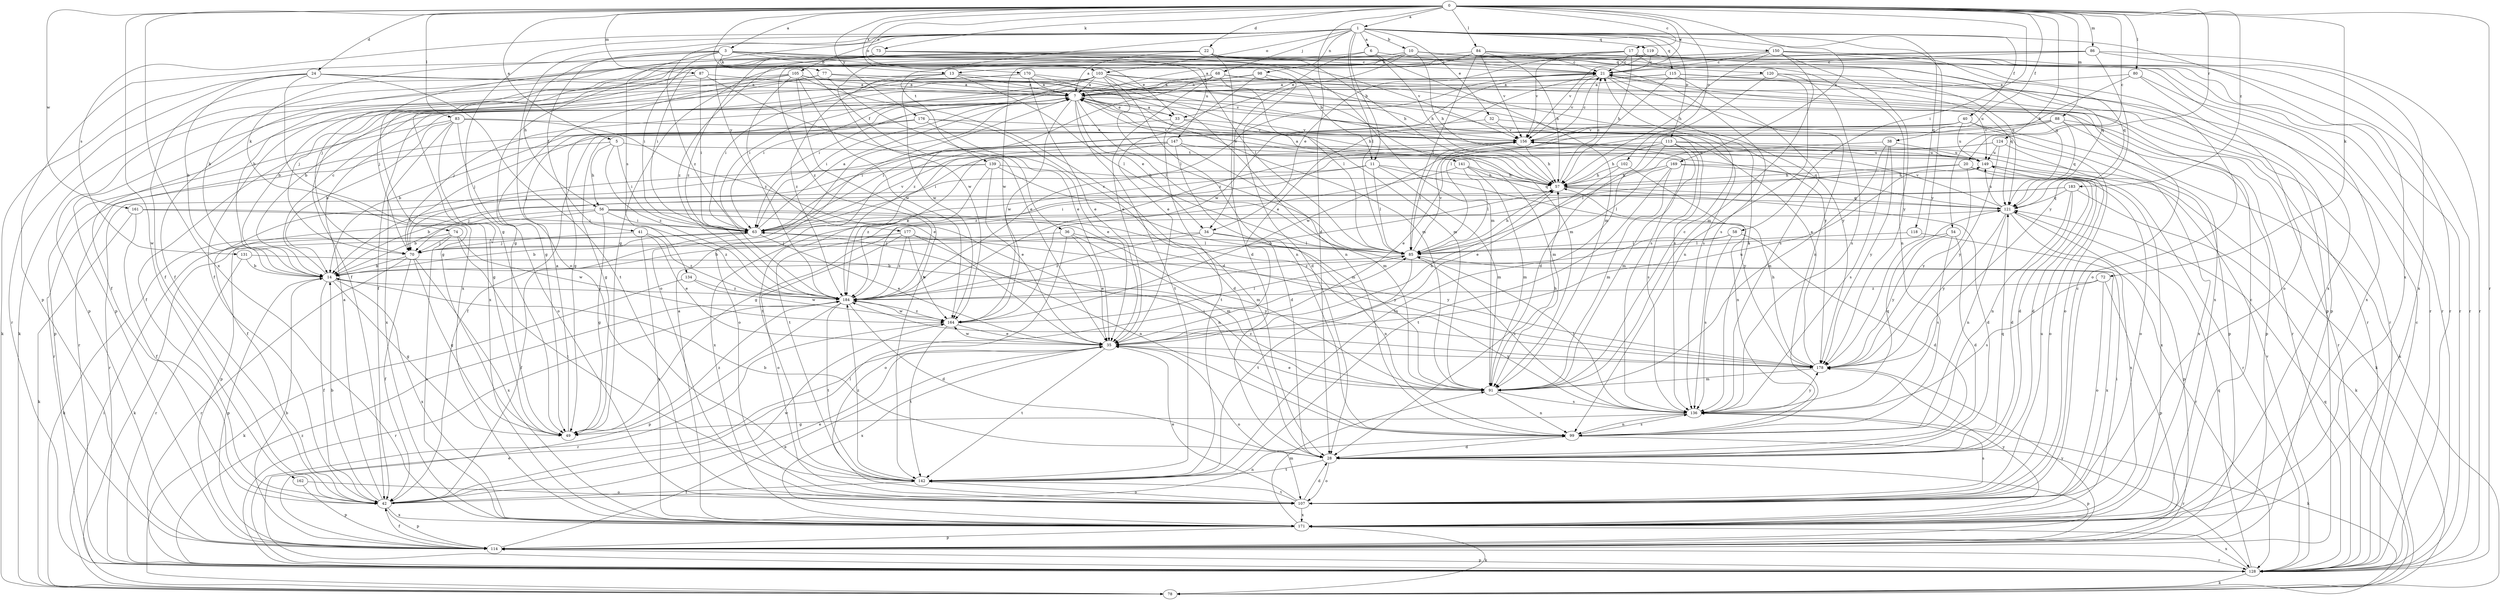 strict digraph  {
0;
1;
3;
5;
6;
7;
10;
11;
13;
14;
17;
20;
21;
22;
24;
28;
32;
33;
34;
35;
36;
38;
40;
41;
42;
49;
54;
56;
57;
58;
63;
68;
70;
72;
73;
74;
77;
78;
80;
83;
84;
85;
86;
87;
88;
91;
98;
99;
102;
103;
105;
107;
113;
114;
115;
118;
119;
120;
121;
124;
128;
131;
134;
136;
139;
141;
142;
147;
149;
150;
156;
161;
162;
164;
169;
170;
171;
176;
177;
178;
183;
184;
0 -> 1  [label=a];
0 -> 3  [label=a];
0 -> 5  [label=a];
0 -> 17  [label=c];
0 -> 20  [label=c];
0 -> 21  [label=c];
0 -> 22  [label=d];
0 -> 24  [label=d];
0 -> 28  [label=d];
0 -> 36  [label=f];
0 -> 38  [label=f];
0 -> 54  [label=h];
0 -> 58  [label=i];
0 -> 72  [label=k];
0 -> 73  [label=k];
0 -> 80  [label=l];
0 -> 83  [label=l];
0 -> 84  [label=l];
0 -> 86  [label=m];
0 -> 87  [label=m];
0 -> 88  [label=m];
0 -> 102  [label=o];
0 -> 103  [label=o];
0 -> 124  [label=r];
0 -> 128  [label=r];
0 -> 161  [label=w];
0 -> 162  [label=w];
0 -> 169  [label=x];
0 -> 170  [label=x];
0 -> 171  [label=x];
0 -> 176  [label=y];
0 -> 183  [label=z];
1 -> 6  [label=a];
1 -> 10  [label=b];
1 -> 11  [label=b];
1 -> 32  [label=e];
1 -> 40  [label=f];
1 -> 49  [label=g];
1 -> 68  [label=j];
1 -> 85  [label=l];
1 -> 98  [label=n];
1 -> 103  [label=o];
1 -> 105  [label=o];
1 -> 107  [label=o];
1 -> 113  [label=p];
1 -> 115  [label=q];
1 -> 118  [label=q];
1 -> 119  [label=q];
1 -> 131  [label=s];
1 -> 139  [label=t];
1 -> 150  [label=v];
1 -> 171  [label=x];
1 -> 177  [label=y];
1 -> 178  [label=y];
1 -> 184  [label=z];
3 -> 11  [label=b];
3 -> 13  [label=b];
3 -> 33  [label=e];
3 -> 41  [label=f];
3 -> 56  [label=h];
3 -> 63  [label=i];
3 -> 74  [label=k];
3 -> 77  [label=k];
3 -> 134  [label=s];
3 -> 147  [label=u];
3 -> 156  [label=v];
5 -> 56  [label=h];
5 -> 63  [label=i];
5 -> 128  [label=r];
5 -> 141  [label=t];
5 -> 184  [label=z];
6 -> 21  [label=c];
6 -> 33  [label=e];
6 -> 57  [label=h];
6 -> 91  [label=m];
6 -> 164  [label=w];
7 -> 33  [label=e];
7 -> 34  [label=e];
7 -> 42  [label=f];
7 -> 49  [label=g];
7 -> 57  [label=h];
7 -> 63  [label=i];
7 -> 70  [label=j];
7 -> 85  [label=l];
7 -> 128  [label=r];
7 -> 141  [label=t];
7 -> 142  [label=t];
7 -> 164  [label=w];
10 -> 13  [label=b];
10 -> 34  [label=e];
10 -> 42  [label=f];
10 -> 57  [label=h];
10 -> 63  [label=i];
10 -> 120  [label=q];
10 -> 121  [label=q];
10 -> 128  [label=r];
10 -> 171  [label=x];
11 -> 57  [label=h];
11 -> 85  [label=l];
11 -> 91  [label=m];
11 -> 128  [label=r];
11 -> 171  [label=x];
11 -> 178  [label=y];
13 -> 7  [label=a];
13 -> 85  [label=l];
13 -> 91  [label=m];
13 -> 114  [label=p];
13 -> 164  [label=w];
13 -> 184  [label=z];
14 -> 21  [label=c];
14 -> 42  [label=f];
14 -> 49  [label=g];
14 -> 114  [label=p];
14 -> 171  [label=x];
14 -> 184  [label=z];
17 -> 21  [label=c];
17 -> 34  [label=e];
17 -> 42  [label=f];
17 -> 57  [label=h];
17 -> 121  [label=q];
17 -> 128  [label=r];
17 -> 156  [label=v];
17 -> 164  [label=w];
20 -> 28  [label=d];
20 -> 49  [label=g];
20 -> 57  [label=h];
20 -> 171  [label=x];
20 -> 178  [label=y];
21 -> 7  [label=a];
21 -> 35  [label=e];
21 -> 99  [label=n];
21 -> 128  [label=r];
21 -> 136  [label=s];
21 -> 156  [label=v];
21 -> 164  [label=w];
22 -> 7  [label=a];
22 -> 14  [label=b];
22 -> 21  [label=c];
22 -> 28  [label=d];
22 -> 114  [label=p];
22 -> 136  [label=s];
22 -> 178  [label=y];
22 -> 184  [label=z];
24 -> 7  [label=a];
24 -> 14  [label=b];
24 -> 49  [label=g];
24 -> 78  [label=k];
24 -> 128  [label=r];
24 -> 142  [label=t];
24 -> 156  [label=v];
28 -> 14  [label=b];
28 -> 107  [label=o];
28 -> 114  [label=p];
28 -> 121  [label=q];
28 -> 142  [label=t];
32 -> 63  [label=i];
32 -> 107  [label=o];
32 -> 156  [label=v];
33 -> 7  [label=a];
33 -> 42  [label=f];
33 -> 91  [label=m];
33 -> 142  [label=t];
33 -> 156  [label=v];
34 -> 14  [label=b];
34 -> 85  [label=l];
34 -> 99  [label=n];
34 -> 184  [label=z];
35 -> 57  [label=h];
35 -> 107  [label=o];
35 -> 142  [label=t];
35 -> 149  [label=u];
35 -> 164  [label=w];
35 -> 171  [label=x];
35 -> 178  [label=y];
36 -> 35  [label=e];
36 -> 70  [label=j];
36 -> 91  [label=m];
36 -> 107  [label=o];
36 -> 178  [label=y];
38 -> 85  [label=l];
38 -> 91  [label=m];
38 -> 136  [label=s];
38 -> 149  [label=u];
38 -> 178  [label=y];
40 -> 63  [label=i];
40 -> 70  [label=j];
40 -> 78  [label=k];
40 -> 114  [label=p];
40 -> 149  [label=u];
40 -> 156  [label=v];
41 -> 35  [label=e];
41 -> 70  [label=j];
41 -> 171  [label=x];
41 -> 184  [label=z];
42 -> 7  [label=a];
42 -> 14  [label=b];
42 -> 35  [label=e];
42 -> 85  [label=l];
42 -> 99  [label=n];
42 -> 114  [label=p];
42 -> 164  [label=w];
42 -> 171  [label=x];
49 -> 7  [label=a];
49 -> 184  [label=z];
54 -> 28  [label=d];
54 -> 85  [label=l];
54 -> 136  [label=s];
54 -> 178  [label=y];
56 -> 14  [label=b];
56 -> 49  [label=g];
56 -> 63  [label=i];
56 -> 91  [label=m];
56 -> 99  [label=n];
56 -> 114  [label=p];
56 -> 136  [label=s];
57 -> 7  [label=a];
57 -> 21  [label=c];
57 -> 28  [label=d];
57 -> 70  [label=j];
57 -> 121  [label=q];
58 -> 28  [label=d];
58 -> 85  [label=l];
58 -> 136  [label=s];
58 -> 184  [label=z];
63 -> 7  [label=a];
63 -> 14  [label=b];
63 -> 35  [label=e];
63 -> 42  [label=f];
63 -> 78  [label=k];
63 -> 85  [label=l];
63 -> 156  [label=v];
68 -> 7  [label=a];
68 -> 35  [label=e];
68 -> 63  [label=i];
68 -> 85  [label=l];
68 -> 128  [label=r];
68 -> 178  [label=y];
68 -> 184  [label=z];
70 -> 14  [label=b];
70 -> 42  [label=f];
70 -> 49  [label=g];
70 -> 128  [label=r];
70 -> 171  [label=x];
72 -> 107  [label=o];
72 -> 114  [label=p];
72 -> 136  [label=s];
72 -> 184  [label=z];
73 -> 21  [label=c];
73 -> 49  [label=g];
73 -> 57  [label=h];
73 -> 85  [label=l];
73 -> 91  [label=m];
73 -> 171  [label=x];
73 -> 184  [label=z];
74 -> 70  [label=j];
74 -> 78  [label=k];
74 -> 142  [label=t];
74 -> 164  [label=w];
74 -> 171  [label=x];
77 -> 7  [label=a];
77 -> 35  [label=e];
77 -> 70  [label=j];
77 -> 91  [label=m];
77 -> 171  [label=x];
78 -> 63  [label=i];
78 -> 121  [label=q];
80 -> 7  [label=a];
80 -> 107  [label=o];
80 -> 171  [label=x];
80 -> 184  [label=z];
83 -> 14  [label=b];
83 -> 35  [label=e];
83 -> 49  [label=g];
83 -> 107  [label=o];
83 -> 114  [label=p];
83 -> 156  [label=v];
83 -> 171  [label=x];
84 -> 7  [label=a];
84 -> 21  [label=c];
84 -> 49  [label=g];
84 -> 57  [label=h];
84 -> 85  [label=l];
84 -> 128  [label=r];
84 -> 156  [label=v];
85 -> 14  [label=b];
85 -> 57  [label=h];
85 -> 136  [label=s];
85 -> 142  [label=t];
85 -> 156  [label=v];
85 -> 171  [label=x];
86 -> 21  [label=c];
86 -> 42  [label=f];
86 -> 70  [label=j];
86 -> 128  [label=r];
86 -> 171  [label=x];
86 -> 178  [label=y];
87 -> 7  [label=a];
87 -> 14  [label=b];
87 -> 35  [label=e];
87 -> 63  [label=i];
88 -> 49  [label=g];
88 -> 114  [label=p];
88 -> 121  [label=q];
88 -> 128  [label=r];
88 -> 156  [label=v];
88 -> 164  [label=w];
91 -> 21  [label=c];
91 -> 35  [label=e];
91 -> 57  [label=h];
91 -> 63  [label=i];
91 -> 99  [label=n];
91 -> 136  [label=s];
98 -> 7  [label=a];
98 -> 28  [label=d];
98 -> 35  [label=e];
98 -> 63  [label=i];
98 -> 136  [label=s];
99 -> 28  [label=d];
99 -> 128  [label=r];
99 -> 136  [label=s];
102 -> 35  [label=e];
102 -> 57  [label=h];
102 -> 99  [label=n];
103 -> 7  [label=a];
103 -> 14  [label=b];
103 -> 42  [label=f];
103 -> 63  [label=i];
103 -> 85  [label=l];
103 -> 91  [label=m];
103 -> 99  [label=n];
103 -> 107  [label=o];
103 -> 149  [label=u];
103 -> 178  [label=y];
105 -> 7  [label=a];
105 -> 28  [label=d];
105 -> 49  [label=g];
105 -> 70  [label=j];
105 -> 78  [label=k];
105 -> 136  [label=s];
105 -> 142  [label=t];
105 -> 164  [label=w];
105 -> 171  [label=x];
105 -> 184  [label=z];
107 -> 21  [label=c];
107 -> 28  [label=d];
107 -> 35  [label=e];
107 -> 136  [label=s];
107 -> 142  [label=t];
107 -> 149  [label=u];
107 -> 171  [label=x];
113 -> 57  [label=h];
113 -> 78  [label=k];
113 -> 91  [label=m];
113 -> 136  [label=s];
113 -> 142  [label=t];
113 -> 149  [label=u];
113 -> 184  [label=z];
114 -> 14  [label=b];
114 -> 35  [label=e];
114 -> 42  [label=f];
114 -> 128  [label=r];
114 -> 178  [label=y];
115 -> 7  [label=a];
115 -> 42  [label=f];
115 -> 85  [label=l];
115 -> 114  [label=p];
115 -> 121  [label=q];
115 -> 136  [label=s];
118 -> 85  [label=l];
118 -> 128  [label=r];
119 -> 21  [label=c];
119 -> 121  [label=q];
119 -> 128  [label=r];
119 -> 156  [label=v];
119 -> 184  [label=z];
120 -> 7  [label=a];
120 -> 28  [label=d];
120 -> 99  [label=n];
120 -> 114  [label=p];
120 -> 136  [label=s];
121 -> 63  [label=i];
121 -> 99  [label=n];
121 -> 114  [label=p];
121 -> 149  [label=u];
121 -> 156  [label=v];
121 -> 171  [label=x];
121 -> 178  [label=y];
124 -> 35  [label=e];
124 -> 63  [label=i];
124 -> 149  [label=u];
124 -> 171  [label=x];
124 -> 178  [label=y];
128 -> 21  [label=c];
128 -> 35  [label=e];
128 -> 78  [label=k];
128 -> 114  [label=p];
128 -> 121  [label=q];
128 -> 156  [label=v];
128 -> 171  [label=x];
128 -> 184  [label=z];
131 -> 14  [label=b];
131 -> 128  [label=r];
131 -> 178  [label=y];
134 -> 78  [label=k];
134 -> 164  [label=w];
134 -> 184  [label=z];
136 -> 49  [label=g];
136 -> 78  [label=k];
136 -> 85  [label=l];
136 -> 99  [label=n];
136 -> 121  [label=q];
136 -> 178  [label=y];
139 -> 14  [label=b];
139 -> 35  [label=e];
139 -> 42  [label=f];
139 -> 57  [label=h];
139 -> 91  [label=m];
139 -> 184  [label=z];
141 -> 57  [label=h];
141 -> 85  [label=l];
141 -> 91  [label=m];
141 -> 121  [label=q];
141 -> 142  [label=t];
142 -> 42  [label=f];
142 -> 107  [label=o];
142 -> 184  [label=z];
147 -> 28  [label=d];
147 -> 91  [label=m];
147 -> 107  [label=o];
147 -> 121  [label=q];
147 -> 142  [label=t];
147 -> 149  [label=u];
147 -> 184  [label=z];
149 -> 57  [label=h];
149 -> 107  [label=o];
149 -> 128  [label=r];
149 -> 156  [label=v];
150 -> 14  [label=b];
150 -> 21  [label=c];
150 -> 42  [label=f];
150 -> 57  [label=h];
150 -> 91  [label=m];
150 -> 99  [label=n];
150 -> 107  [label=o];
150 -> 121  [label=q];
150 -> 128  [label=r];
156 -> 21  [label=c];
156 -> 57  [label=h];
156 -> 70  [label=j];
156 -> 85  [label=l];
156 -> 149  [label=u];
161 -> 42  [label=f];
161 -> 63  [label=i];
161 -> 78  [label=k];
161 -> 184  [label=z];
162 -> 107  [label=o];
162 -> 114  [label=p];
164 -> 35  [label=e];
164 -> 85  [label=l];
164 -> 128  [label=r];
164 -> 142  [label=t];
164 -> 184  [label=z];
169 -> 28  [label=d];
169 -> 57  [label=h];
169 -> 85  [label=l];
169 -> 91  [label=m];
169 -> 107  [label=o];
169 -> 142  [label=t];
170 -> 7  [label=a];
170 -> 35  [label=e];
170 -> 63  [label=i];
170 -> 99  [label=n];
170 -> 114  [label=p];
170 -> 136  [label=s];
171 -> 7  [label=a];
171 -> 21  [label=c];
171 -> 63  [label=i];
171 -> 78  [label=k];
171 -> 91  [label=m];
171 -> 114  [label=p];
171 -> 178  [label=y];
176 -> 14  [label=b];
176 -> 28  [label=d];
176 -> 35  [label=e];
176 -> 128  [label=r];
176 -> 156  [label=v];
177 -> 70  [label=j];
177 -> 99  [label=n];
177 -> 107  [label=o];
177 -> 164  [label=w];
177 -> 178  [label=y];
177 -> 184  [label=z];
178 -> 7  [label=a];
178 -> 57  [label=h];
178 -> 91  [label=m];
178 -> 184  [label=z];
183 -> 14  [label=b];
183 -> 28  [label=d];
183 -> 63  [label=i];
183 -> 78  [label=k];
183 -> 99  [label=n];
183 -> 121  [label=q];
184 -> 21  [label=c];
184 -> 28  [label=d];
184 -> 57  [label=h];
184 -> 114  [label=p];
184 -> 128  [label=r];
184 -> 142  [label=t];
184 -> 164  [label=w];
}
